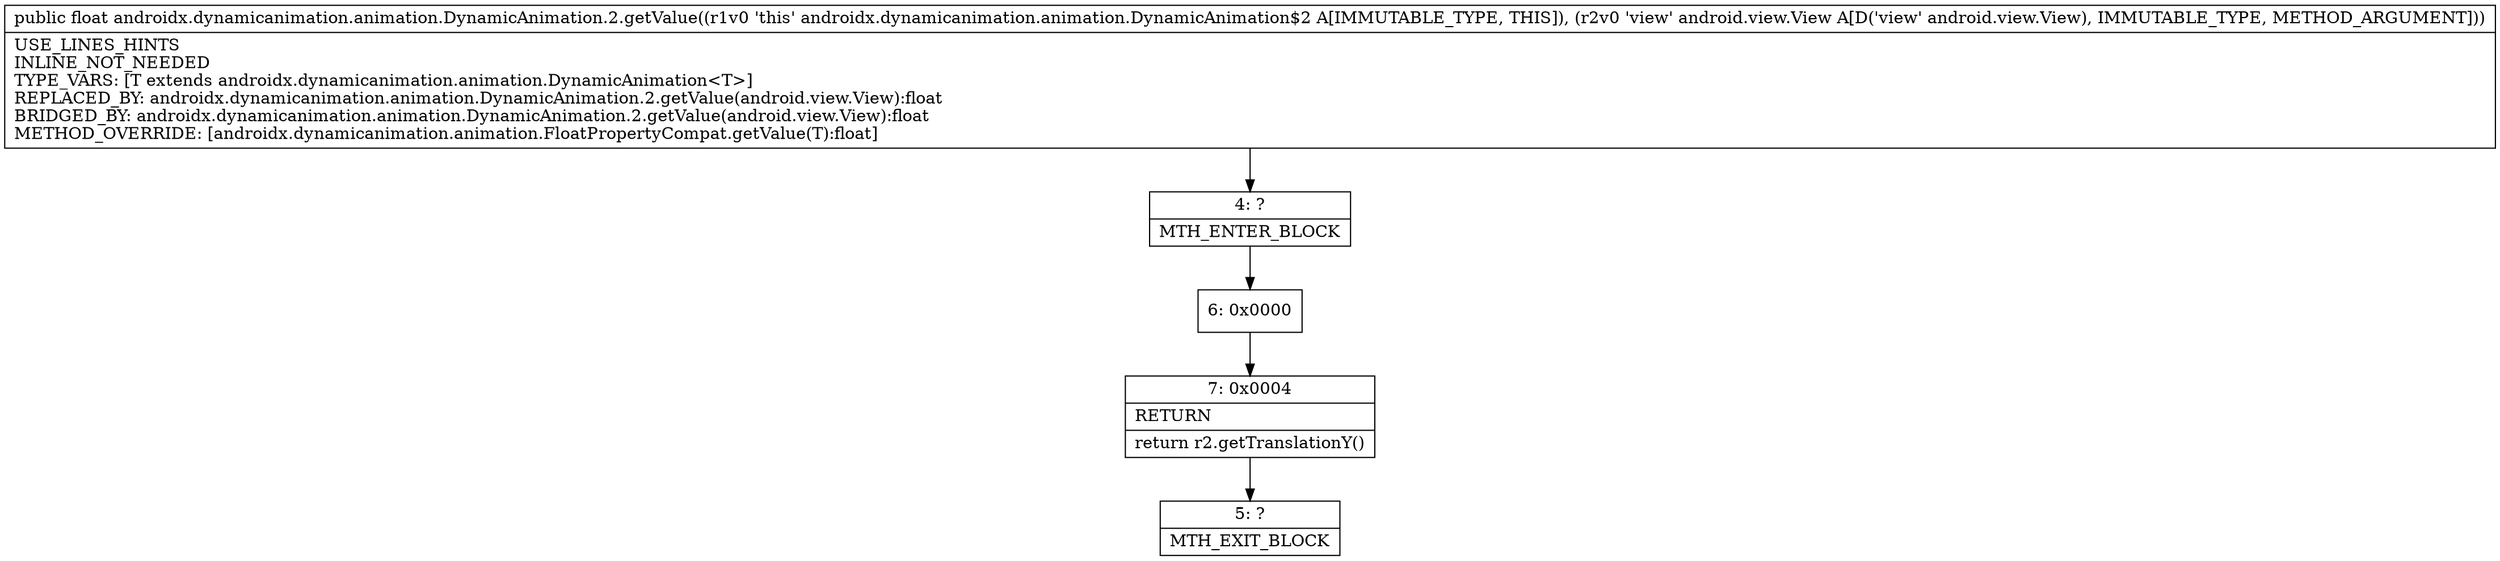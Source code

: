 digraph "CFG forandroidx.dynamicanimation.animation.DynamicAnimation.2.getValue(Landroid\/view\/View;)F" {
Node_4 [shape=record,label="{4\:\ ?|MTH_ENTER_BLOCK\l}"];
Node_6 [shape=record,label="{6\:\ 0x0000}"];
Node_7 [shape=record,label="{7\:\ 0x0004|RETURN\l|return r2.getTranslationY()\l}"];
Node_5 [shape=record,label="{5\:\ ?|MTH_EXIT_BLOCK\l}"];
MethodNode[shape=record,label="{public float androidx.dynamicanimation.animation.DynamicAnimation.2.getValue((r1v0 'this' androidx.dynamicanimation.animation.DynamicAnimation$2 A[IMMUTABLE_TYPE, THIS]), (r2v0 'view' android.view.View A[D('view' android.view.View), IMMUTABLE_TYPE, METHOD_ARGUMENT]))  | USE_LINES_HINTS\lINLINE_NOT_NEEDED\lTYPE_VARS: [T extends androidx.dynamicanimation.animation.DynamicAnimation\<T\>]\lREPLACED_BY: androidx.dynamicanimation.animation.DynamicAnimation.2.getValue(android.view.View):float\lBRIDGED_BY: androidx.dynamicanimation.animation.DynamicAnimation.2.getValue(android.view.View):float\lMETHOD_OVERRIDE: [androidx.dynamicanimation.animation.FloatPropertyCompat.getValue(T):float]\l}"];
MethodNode -> Node_4;Node_4 -> Node_6;
Node_6 -> Node_7;
Node_7 -> Node_5;
}

